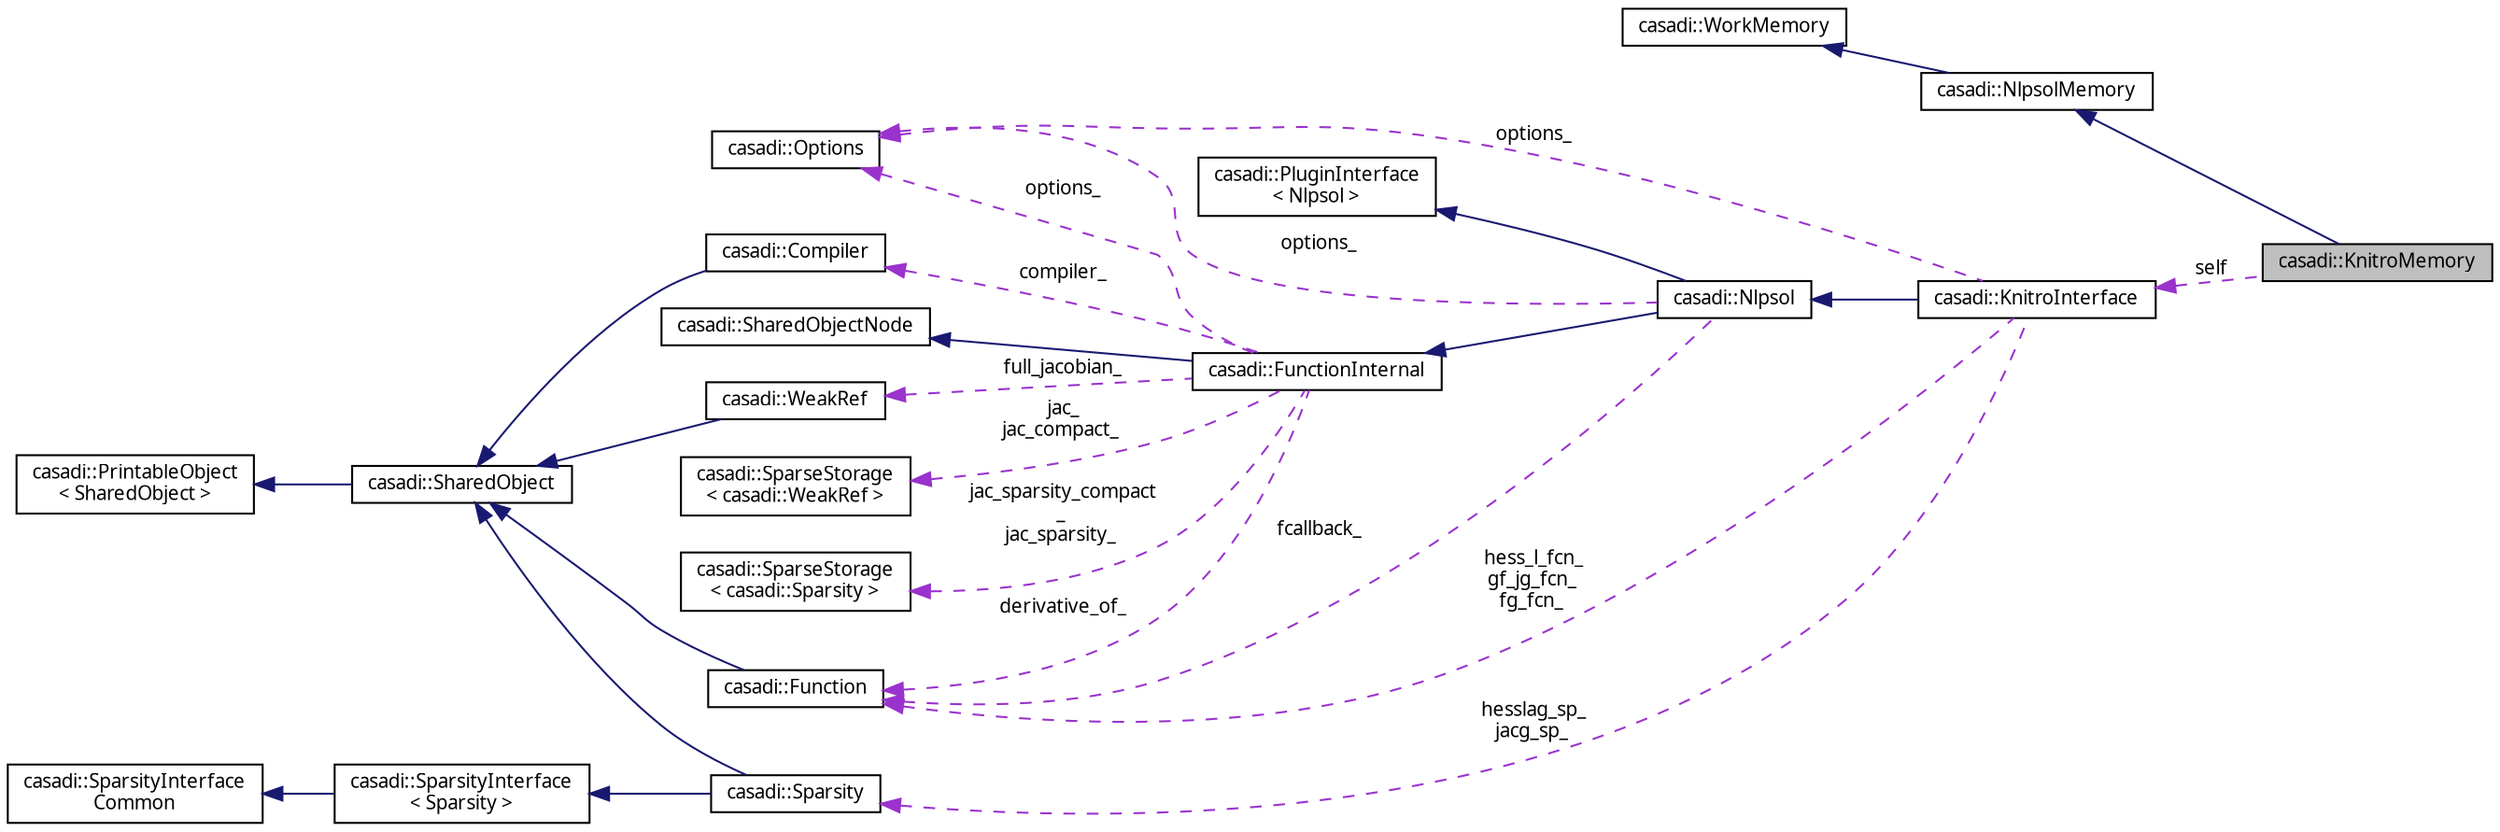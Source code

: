 digraph "casadi::KnitroMemory"
{
  edge [fontname="FreeSans.ttf",fontsize="10",labelfontname="FreeSans.ttf",labelfontsize="10"];
  node [fontname="FreeSans.ttf",fontsize="10",shape=record];
  rankdir="LR";
  Node1 [label="casadi::KnitroMemory",height=0.2,width=0.4,color="black", fillcolor="grey75", style="filled", fontcolor="black"];
  Node2 -> Node1 [dir="back",color="midnightblue",fontsize="10",style="solid",fontname="FreeSans.ttf"];
  Node2 [label="casadi::NlpsolMemory",height=0.2,width=0.4,color="black", fillcolor="white", style="filled",URL="$de/dbb/structcasadi_1_1NlpsolMemory.html",tooltip="Integrator memory. "];
  Node3 -> Node2 [dir="back",color="midnightblue",fontsize="10",style="solid",fontname="FreeSans.ttf"];
  Node3 [label="casadi::WorkMemory",height=0.2,width=0.4,color="black", fillcolor="white", style="filled",URL="$da/dbe/structcasadi_1_1WorkMemory.html",tooltip="Function memory with temporary work vectors. "];
  Node4 -> Node1 [dir="back",color="darkorchid3",fontsize="10",style="dashed",label=" self" ,fontname="FreeSans.ttf"];
  Node4 [label="casadi::KnitroInterface",height=0.2,width=0.4,color="black", fillcolor="white", style="filled",URL="$db/dba/classcasadi_1_1KnitroInterface.html",tooltip="&#39;knitro&#39; plugin for Nlpsol "];
  Node5 -> Node4 [dir="back",color="midnightblue",fontsize="10",style="solid",fontname="FreeSans.ttf"];
  Node5 [label="casadi::Nlpsol",height=0.2,width=0.4,color="black", fillcolor="white", style="filled",URL="$d8/dc2/classcasadi_1_1Nlpsol.html",tooltip="NLP solver storage class. "];
  Node6 -> Node5 [dir="back",color="midnightblue",fontsize="10",style="solid",fontname="FreeSans.ttf"];
  Node6 [label="casadi::FunctionInternal",height=0.2,width=0.4,color="black", fillcolor="white", style="filled",URL="$d2/dab/classcasadi_1_1FunctionInternal.html",tooltip="Internal class for Function. "];
  Node7 -> Node6 [dir="back",color="midnightblue",fontsize="10",style="solid",fontname="FreeSans.ttf"];
  Node7 [label="casadi::SharedObjectNode",height=0.2,width=0.4,color="black", fillcolor="white", style="filled",URL="$d9/dd3/classcasadi_1_1SharedObjectNode.html"];
  Node8 -> Node6 [dir="back",color="darkorchid3",fontsize="10",style="dashed",label=" full_jacobian_" ,fontname="FreeSans.ttf"];
  Node8 [label="casadi::WeakRef",height=0.2,width=0.4,color="black", fillcolor="white", style="filled",URL="$d8/de8/classcasadi_1_1WeakRef.html",tooltip="Weak reference type A weak reference to a SharedObject. "];
  Node9 -> Node8 [dir="back",color="midnightblue",fontsize="10",style="solid",fontname="FreeSans.ttf"];
  Node9 [label="casadi::SharedObject",height=0.2,width=0.4,color="black", fillcolor="white", style="filled",URL="$d5/d4a/classcasadi_1_1SharedObject.html",tooltip="SharedObject implements a reference counting framework similar for efficient and easily-maintained me..."];
  Node10 -> Node9 [dir="back",color="midnightblue",fontsize="10",style="solid",fontname="FreeSans.ttf"];
  Node10 [label="casadi::PrintableObject\l\< SharedObject \>",height=0.2,width=0.4,color="black", fillcolor="white", style="filled",URL="$d5/d18/classcasadi_1_1PrintableObject.html"];
  Node11 -> Node6 [dir="back",color="darkorchid3",fontsize="10",style="dashed",label=" derivative_of_" ,fontname="FreeSans.ttf"];
  Node11 [label="casadi::Function",height=0.2,width=0.4,color="black", fillcolor="white", style="filled",URL="$da/da4/classcasadi_1_1Function.html",tooltip="General function. "];
  Node9 -> Node11 [dir="back",color="midnightblue",fontsize="10",style="solid",fontname="FreeSans.ttf"];
  Node12 -> Node6 [dir="back",color="darkorchid3",fontsize="10",style="dashed",label=" jac_\njac_compact_" ,fontname="FreeSans.ttf"];
  Node12 [label="casadi::SparseStorage\l\< casadi::WeakRef \>",height=0.2,width=0.4,color="black", fillcolor="white", style="filled",URL="$dd/d13/classcasadi_1_1SparseStorage.html"];
  Node13 -> Node6 [dir="back",color="darkorchid3",fontsize="10",style="dashed",label=" options_" ,fontname="FreeSans.ttf"];
  Node13 [label="casadi::Options",height=0.2,width=0.4,color="black", fillcolor="white", style="filled",URL="$db/d35/structcasadi_1_1Options.html",tooltip="Options metadata for a class. "];
  Node14 -> Node6 [dir="back",color="darkorchid3",fontsize="10",style="dashed",label=" jac_sparsity_compact\l_\njac_sparsity_" ,fontname="FreeSans.ttf"];
  Node14 [label="casadi::SparseStorage\l\< casadi::Sparsity \>",height=0.2,width=0.4,color="black", fillcolor="white", style="filled",URL="$dd/d13/classcasadi_1_1SparseStorage.html"];
  Node15 -> Node6 [dir="back",color="darkorchid3",fontsize="10",style="dashed",label=" compiler_" ,fontname="FreeSans.ttf"];
  Node15 [label="casadi::Compiler",height=0.2,width=0.4,color="black", fillcolor="white", style="filled",URL="$d7/df2/classcasadi_1_1Compiler.html",tooltip="Compiler. "];
  Node9 -> Node15 [dir="back",color="midnightblue",fontsize="10",style="solid",fontname="FreeSans.ttf"];
  Node16 -> Node5 [dir="back",color="midnightblue",fontsize="10",style="solid",fontname="FreeSans.ttf"];
  Node16 [label="casadi::PluginInterface\l\< Nlpsol \>",height=0.2,width=0.4,color="black", fillcolor="white", style="filled",URL="$d4/d37/classcasadi_1_1PluginInterface.html"];
  Node11 -> Node5 [dir="back",color="darkorchid3",fontsize="10",style="dashed",label=" fcallback_" ,fontname="FreeSans.ttf"];
  Node13 -> Node5 [dir="back",color="darkorchid3",fontsize="10",style="dashed",label=" options_" ,fontname="FreeSans.ttf"];
  Node11 -> Node4 [dir="back",color="darkorchid3",fontsize="10",style="dashed",label=" hess_l_fcn_\ngf_jg_fcn_\nfg_fcn_" ,fontname="FreeSans.ttf"];
  Node13 -> Node4 [dir="back",color="darkorchid3",fontsize="10",style="dashed",label=" options_" ,fontname="FreeSans.ttf"];
  Node17 -> Node4 [dir="back",color="darkorchid3",fontsize="10",style="dashed",label=" hesslag_sp_\njacg_sp_" ,fontname="FreeSans.ttf"];
  Node17 [label="casadi::Sparsity",height=0.2,width=0.4,color="black", fillcolor="white", style="filled",URL="$d5/da8/classcasadi_1_1Sparsity.html",tooltip="General sparsity class. "];
  Node9 -> Node17 [dir="back",color="midnightblue",fontsize="10",style="solid",fontname="FreeSans.ttf"];
  Node18 -> Node17 [dir="back",color="midnightblue",fontsize="10",style="solid",fontname="FreeSans.ttf"];
  Node18 [label="casadi::SparsityInterface\l\< Sparsity \>",height=0.2,width=0.4,color="black", fillcolor="white", style="filled",URL="$dd/d6b/classcasadi_1_1SparsityInterface.html"];
  Node19 -> Node18 [dir="back",color="midnightblue",fontsize="10",style="solid",fontname="FreeSans.ttf"];
  Node19 [label="casadi::SparsityInterface\lCommon",height=0.2,width=0.4,color="black", fillcolor="white", style="filled",URL="$d2/d9a/structcasadi_1_1SparsityInterfaceCommon.html",tooltip="Empty Base This class is extended in SWIG. "];
}
